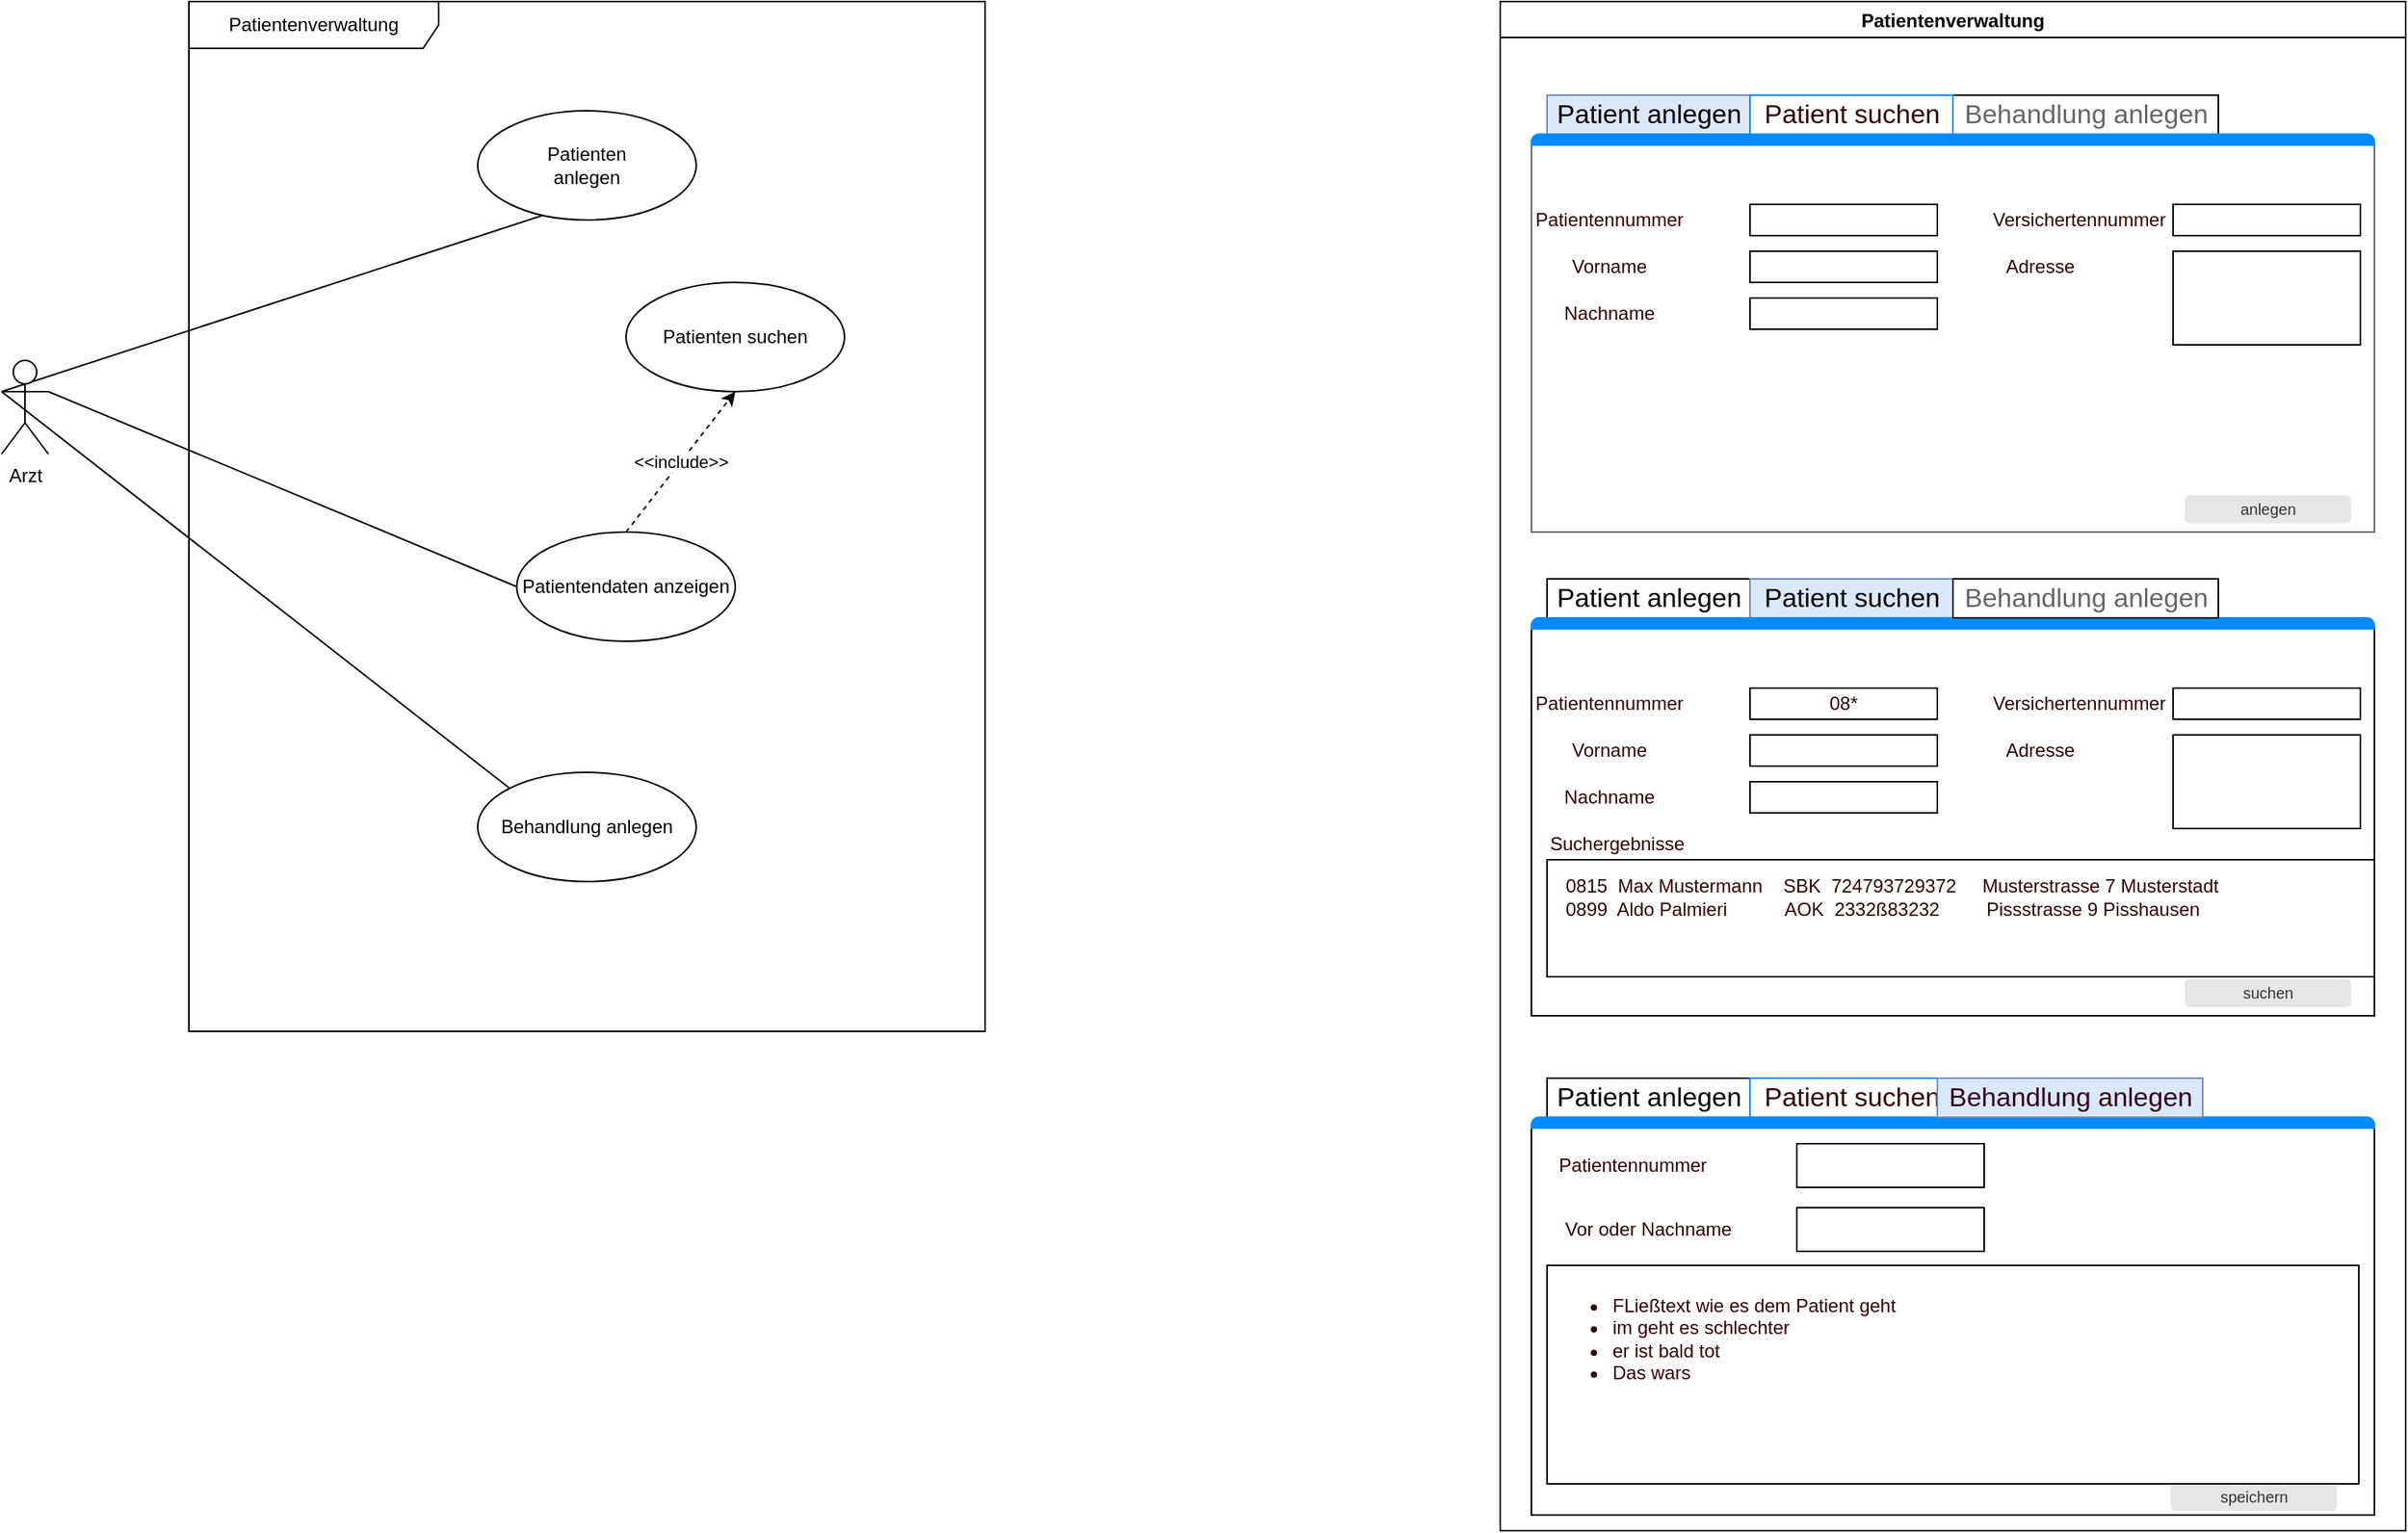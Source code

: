 <mxfile version="14.4.3" type="device"><diagram id="MjQaNmqMTcD4Cl8anCoJ" name="Page-1"><mxGraphModel dx="1422" dy="822" grid="1" gridSize="10" guides="1" tooltips="1" connect="1" arrows="1" fold="1" page="1" pageScale="1" pageWidth="827" pageHeight="1169" math="0" shadow="0"><root><mxCell id="0"/><mxCell id="1" parent="0"/><mxCell id="6mQwZUbDaIPTyTt8Mrx2-4" value="Patientenverwaltung" style="shape=umlFrame;whiteSpace=wrap;html=1;width=160;height=30;" parent="1" vertex="1"><mxGeometry x="190" width="510" height="660" as="geometry"/></mxCell><mxCell id="6mQwZUbDaIPTyTt8Mrx2-9" style="edgeStyle=none;rounded=0;orthogonalLoop=1;jettySize=auto;html=1;exitX=0;exitY=0.333;exitDx=0;exitDy=0;exitPerimeter=0;entryX=1;entryY=0.5;entryDx=0;entryDy=0;endArrow=none;endFill=0;" parent="1" source="6mQwZUbDaIPTyTt8Mrx2-5" target="6mQwZUbDaIPTyTt8Mrx2-6" edge="1"><mxGeometry relative="1" as="geometry"/></mxCell><mxCell id="6mQwZUbDaIPTyTt8Mrx2-14" style="edgeStyle=none;rounded=0;orthogonalLoop=1;jettySize=auto;html=1;exitX=0;exitY=0.333;exitDx=0;exitDy=0;exitPerimeter=0;entryX=0;entryY=0;entryDx=0;entryDy=0;endArrow=none;endFill=0;" parent="1" source="6mQwZUbDaIPTyTt8Mrx2-5" target="6mQwZUbDaIPTyTt8Mrx2-13" edge="1"><mxGeometry relative="1" as="geometry"/></mxCell><mxCell id="3Y3j3RP897nfm7mWH6w_-1" style="edgeStyle=none;rounded=0;orthogonalLoop=1;jettySize=auto;html=1;exitX=1;exitY=0.333;exitDx=0;exitDy=0;exitPerimeter=0;entryX=0;entryY=0.5;entryDx=0;entryDy=0;endArrow=none;endFill=0;" edge="1" parent="1" source="6mQwZUbDaIPTyTt8Mrx2-5" target="6mQwZUbDaIPTyTt8Mrx2-7"><mxGeometry relative="1" as="geometry"/></mxCell><mxCell id="6mQwZUbDaIPTyTt8Mrx2-5" value="Arzt" style="shape=umlActor;verticalLabelPosition=bottom;verticalAlign=top;html=1;" parent="1" vertex="1"><mxGeometry x="70" y="230" width="30" height="60" as="geometry"/></mxCell><mxCell id="6mQwZUbDaIPTyTt8Mrx2-6" value="Patienten&lt;br&gt;anlegen" style="ellipse;whiteSpace=wrap;html=1;" parent="1" vertex="1"><mxGeometry x="375" y="70" width="140" height="70" as="geometry"/></mxCell><mxCell id="6mQwZUbDaIPTyTt8Mrx2-7" value="Patientendaten anzeigen" style="ellipse;whiteSpace=wrap;html=1;" parent="1" vertex="1"><mxGeometry x="400" y="340" width="140" height="70" as="geometry"/></mxCell><mxCell id="6mQwZUbDaIPTyTt8Mrx2-11" value="&amp;lt;&amp;lt;include&amp;gt;&amp;gt;" style="edgeStyle=none;rounded=0;orthogonalLoop=1;jettySize=auto;html=1;exitX=0.5;exitY=0;exitDx=0;exitDy=0;endArrow=classic;endFill=1;dashed=1;entryX=0.5;entryY=1;entryDx=0;entryDy=0;" parent="1" source="6mQwZUbDaIPTyTt8Mrx2-7" target="6mQwZUbDaIPTyTt8Mrx2-8" edge="1"><mxGeometry relative="1" as="geometry"><mxPoint x="770" y="300" as="targetPoint"/></mxGeometry></mxCell><mxCell id="6mQwZUbDaIPTyTt8Mrx2-8" value="Patienten suchen" style="ellipse;whiteSpace=wrap;html=1;" parent="1" vertex="1"><mxGeometry x="470" y="180" width="140" height="70" as="geometry"/></mxCell><mxCell id="6mQwZUbDaIPTyTt8Mrx2-12" value="Patientenverwaltung" style="swimlane;" parent="1" vertex="1"><mxGeometry x="1030" width="580" height="980" as="geometry"/></mxCell><mxCell id="6mQwZUbDaIPTyTt8Mrx2-18" value="Behandlung anlegen" style="strokeColor=inherit;fillColor=inherit;gradientColor=inherit;strokeWidth=1;shadow=0;dashed=0;align=center;html=1;shape=mxgraph.mockup.containers.rrect;rSize=0;fontSize=17;fontColor=#666666;gradientColor=none;" parent="6mQwZUbDaIPTyTt8Mrx2-12" vertex="1"><mxGeometry width="170" height="25" relative="1" as="geometry"><mxPoint x="290" y="60" as="offset"/></mxGeometry></mxCell><mxCell id="6mQwZUbDaIPTyTt8Mrx2-29" value="" style="strokeWidth=1;shadow=0;dashed=0;align=center;html=1;shape=mxgraph.mockup.containers.marginRect2;rectMarginTop=32;" parent="6mQwZUbDaIPTyTt8Mrx2-12" vertex="1"><mxGeometry x="20" y="690" width="540" height="280" as="geometry"/></mxCell><mxCell id="6mQwZUbDaIPTyTt8Mrx2-30" value="Patient anlegen" style="strokeWidth=1;shadow=0;dashed=0;align=center;html=1;shape=mxgraph.mockup.containers.rrect;rSize=0;fontSize=17;" parent="6mQwZUbDaIPTyTt8Mrx2-29" vertex="1"><mxGeometry width="130" height="25" relative="1" as="geometry"><mxPoint x="10" as="offset"/></mxGeometry></mxCell><mxCell id="6mQwZUbDaIPTyTt8Mrx2-31" value="Patient suchen" style="strokeWidth=1;shadow=0;dashed=0;align=center;html=1;shape=mxgraph.mockup.containers.rrect;rSize=0;fontSize=17;strokeColor=#008cff;fillColor=#FFFFFF;fontColor=#330000;" parent="6mQwZUbDaIPTyTt8Mrx2-29" vertex="1"><mxGeometry width="130" height="25" relative="1" as="geometry"><mxPoint x="140" as="offset"/></mxGeometry></mxCell><mxCell id="6mQwZUbDaIPTyTt8Mrx2-32" value="" style="strokeWidth=1;shadow=0;dashed=0;align=center;html=1;shape=mxgraph.mockup.containers.topButton;rSize=5;strokeColor=#008cff;fillColor=#008cff;gradientColor=none;resizeWidth=1;movable=0;deletable=1;" parent="6mQwZUbDaIPTyTt8Mrx2-29" vertex="1"><mxGeometry width="540" height="7" relative="1" as="geometry"><mxPoint y="25" as="offset"/></mxGeometry></mxCell><mxCell id="6mQwZUbDaIPTyTt8Mrx2-86" value="Patientennummer" style="text;html=1;strokeColor=none;fillColor=none;align=center;verticalAlign=middle;whiteSpace=wrap;rounded=0;fontColor=#330000;" parent="6mQwZUbDaIPTyTt8Mrx2-29" vertex="1"><mxGeometry x="10" y="42" width="110" height="28" as="geometry"/></mxCell><mxCell id="6mQwZUbDaIPTyTt8Mrx2-87" value="Vor oder Nachname" style="text;html=1;strokeColor=none;fillColor=none;align=center;verticalAlign=middle;whiteSpace=wrap;rounded=0;fontColor=#330000;" parent="6mQwZUbDaIPTyTt8Mrx2-29" vertex="1"><mxGeometry x="10" y="82.963" width="130" height="28" as="geometry"/></mxCell><mxCell id="6mQwZUbDaIPTyTt8Mrx2-88" value="" style="rounded=0;whiteSpace=wrap;html=1;fillColor=#FFFFFF;fontColor=#330000;" parent="6mQwZUbDaIPTyTt8Mrx2-29" vertex="1"><mxGeometry x="170" y="42" width="120" height="28" as="geometry"/></mxCell><mxCell id="6mQwZUbDaIPTyTt8Mrx2-89" value="" style="rounded=0;whiteSpace=wrap;html=1;fillColor=#FFFFFF;fontColor=#330000;" parent="6mQwZUbDaIPTyTt8Mrx2-29" vertex="1"><mxGeometry x="170" y="82.963" width="120" height="28" as="geometry"/></mxCell><mxCell id="6mQwZUbDaIPTyTt8Mrx2-109" value="speichern" style="rounded=1;html=1;shadow=0;dashed=0;whiteSpace=wrap;fontSize=10;fillColor=#E6E6E6;align=center;strokeColor=#E6E6E6;fontColor=#333333;" parent="6mQwZUbDaIPTyTt8Mrx2-29" vertex="1"><mxGeometry x="410" y="260" width="105.5" height="16.88" as="geometry"/></mxCell><mxCell id="6mQwZUbDaIPTyTt8Mrx2-33" value="&lt;font color=&quot;#33001a&quot;&gt;Behandlung anlegen&lt;/font&gt;" style="strokeWidth=1;shadow=0;dashed=0;align=center;html=1;shape=mxgraph.mockup.containers.rrect;rSize=0;fontSize=17;strokeColor=#6c8ebf;fillColor=#dae8fc;" parent="6mQwZUbDaIPTyTt8Mrx2-12" vertex="1"><mxGeometry x="280" y="690" width="170" height="25" as="geometry"/></mxCell><mxCell id="6mQwZUbDaIPTyTt8Mrx2-24" value="" style="strokeWidth=1;shadow=0;dashed=0;align=center;html=1;shape=mxgraph.mockup.containers.marginRect2;rectMarginTop=32;strokeColor=#666666;gradientColor=none;" parent="6mQwZUbDaIPTyTt8Mrx2-12" vertex="1"><mxGeometry x="20" y="60" width="540" height="280" as="geometry"/></mxCell><mxCell id="6mQwZUbDaIPTyTt8Mrx2-25" value="Patient anlegen" style="strokeColor=#6c8ebf;fillColor=#dae8fc;strokeWidth=1;shadow=0;dashed=0;align=center;html=1;shape=mxgraph.mockup.containers.rrect;rSize=0;fontSize=17;gradientColor=none;" parent="6mQwZUbDaIPTyTt8Mrx2-24" vertex="1"><mxGeometry width="130" height="25" relative="1" as="geometry"><mxPoint x="10" as="offset"/></mxGeometry></mxCell><mxCell id="6mQwZUbDaIPTyTt8Mrx2-26" value="Patient suchen" style="strokeWidth=1;shadow=0;dashed=0;align=center;html=1;shape=mxgraph.mockup.containers.rrect;rSize=0;fontSize=17;strokeColor=#008cff;fillColor=#FFFFFF;fontColor=#330000;" parent="6mQwZUbDaIPTyTt8Mrx2-24" vertex="1"><mxGeometry width="130" height="25" relative="1" as="geometry"><mxPoint x="140" as="offset"/></mxGeometry></mxCell><mxCell id="6mQwZUbDaIPTyTt8Mrx2-27" value="" style="strokeWidth=1;shadow=0;dashed=0;align=center;html=1;shape=mxgraph.mockup.containers.topButton;rSize=5;strokeColor=#008cff;fillColor=#008cff;gradientColor=none;resizeWidth=1;movable=0;deletable=1;" parent="6mQwZUbDaIPTyTt8Mrx2-24" vertex="1"><mxGeometry width="540" height="7" relative="1" as="geometry"><mxPoint y="25" as="offset"/></mxGeometry></mxCell><mxCell id="6mQwZUbDaIPTyTt8Mrx2-36" value="Patientennummer" style="text;html=1;strokeColor=none;fillColor=none;align=center;verticalAlign=middle;whiteSpace=wrap;rounded=0;fontColor=#330000;" parent="6mQwZUbDaIPTyTt8Mrx2-24" vertex="1"><mxGeometry y="70" width="100" height="20" as="geometry"/></mxCell><mxCell id="6mQwZUbDaIPTyTt8Mrx2-37" value="Vorname" style="text;html=1;strokeColor=none;fillColor=none;align=center;verticalAlign=middle;whiteSpace=wrap;rounded=0;fontColor=#330000;" parent="6mQwZUbDaIPTyTt8Mrx2-24" vertex="1"><mxGeometry y="100" width="100" height="20" as="geometry"/></mxCell><mxCell id="6mQwZUbDaIPTyTt8Mrx2-56" value="Nachname" style="text;html=1;strokeColor=none;fillColor=none;align=center;verticalAlign=middle;whiteSpace=wrap;rounded=0;fontColor=#330000;" parent="6mQwZUbDaIPTyTt8Mrx2-24" vertex="1"><mxGeometry y="130" width="100" height="20" as="geometry"/></mxCell><mxCell id="6mQwZUbDaIPTyTt8Mrx2-57" value="Versichertennummer" style="text;html=1;strokeColor=none;fillColor=none;align=center;verticalAlign=middle;whiteSpace=wrap;rounded=0;fontColor=#330000;" parent="6mQwZUbDaIPTyTt8Mrx2-24" vertex="1"><mxGeometry x="291" y="70" width="120" height="20" as="geometry"/></mxCell><mxCell id="6mQwZUbDaIPTyTt8Mrx2-58" value="Adresse" style="text;html=1;strokeColor=none;fillColor=none;align=center;verticalAlign=middle;whiteSpace=wrap;rounded=0;fontColor=#330000;" parent="6mQwZUbDaIPTyTt8Mrx2-24" vertex="1"><mxGeometry x="291" y="100" width="70" height="20" as="geometry"/></mxCell><mxCell id="6mQwZUbDaIPTyTt8Mrx2-59" value="" style="rounded=0;whiteSpace=wrap;html=1;fillColor=#FFFFFF;fontColor=#330000;" parent="6mQwZUbDaIPTyTt8Mrx2-24" vertex="1"><mxGeometry x="140" y="70" width="120" height="20" as="geometry"/></mxCell><mxCell id="6mQwZUbDaIPTyTt8Mrx2-60" value="" style="rounded=0;whiteSpace=wrap;html=1;fillColor=#FFFFFF;fontColor=#330000;" parent="6mQwZUbDaIPTyTt8Mrx2-24" vertex="1"><mxGeometry x="140" y="100" width="120" height="20" as="geometry"/></mxCell><mxCell id="6mQwZUbDaIPTyTt8Mrx2-61" value="" style="rounded=0;whiteSpace=wrap;html=1;fillColor=#FFFFFF;fontColor=#330000;" parent="6mQwZUbDaIPTyTt8Mrx2-24" vertex="1"><mxGeometry x="140" y="130" width="120" height="20" as="geometry"/></mxCell><mxCell id="6mQwZUbDaIPTyTt8Mrx2-62" value="" style="rounded=0;whiteSpace=wrap;html=1;fillColor=#FFFFFF;fontColor=#330000;" parent="6mQwZUbDaIPTyTt8Mrx2-24" vertex="1"><mxGeometry x="411" y="70" width="120" height="20" as="geometry"/></mxCell><mxCell id="6mQwZUbDaIPTyTt8Mrx2-63" value="" style="rounded=0;whiteSpace=wrap;html=1;fillColor=#FFFFFF;fontColor=#330000;" parent="6mQwZUbDaIPTyTt8Mrx2-24" vertex="1"><mxGeometry x="411" y="100" width="120" height="60" as="geometry"/></mxCell><mxCell id="6mQwZUbDaIPTyTt8Mrx2-65" value="anlegen" style="rounded=1;html=1;shadow=0;dashed=0;whiteSpace=wrap;fontSize=10;fillColor=#E6E6E6;align=center;strokeColor=#E6E6E6;fontColor=#333333;" parent="6mQwZUbDaIPTyTt8Mrx2-24" vertex="1"><mxGeometry x="419" y="257" width="105.5" height="16.88" as="geometry"/></mxCell><mxCell id="6mQwZUbDaIPTyTt8Mrx2-66" value="" style="strokeWidth=1;shadow=0;dashed=0;align=center;html=1;shape=mxgraph.mockup.containers.marginRect2;rectMarginTop=32;" parent="6mQwZUbDaIPTyTt8Mrx2-12" vertex="1"><mxGeometry x="20" y="370" width="540" height="280" as="geometry"/></mxCell><mxCell id="6mQwZUbDaIPTyTt8Mrx2-67" value="Patient anlegen" style="strokeWidth=1;shadow=0;dashed=0;align=center;html=1;shape=mxgraph.mockup.containers.rrect;rSize=0;fontSize=17;" parent="6mQwZUbDaIPTyTt8Mrx2-66" vertex="1"><mxGeometry width="130" height="25" relative="1" as="geometry"><mxPoint x="10" as="offset"/></mxGeometry></mxCell><mxCell id="6mQwZUbDaIPTyTt8Mrx2-68" value="Patient suchen" style="strokeWidth=1;shadow=0;dashed=0;align=center;html=1;shape=mxgraph.mockup.containers.rrect;rSize=0;fontSize=17;strokeColor=#6c8ebf;fillColor=#dae8fc;" parent="6mQwZUbDaIPTyTt8Mrx2-66" vertex="1"><mxGeometry width="130" height="25" relative="1" as="geometry"><mxPoint x="140" as="offset"/></mxGeometry></mxCell><mxCell id="6mQwZUbDaIPTyTt8Mrx2-69" value="" style="strokeWidth=1;shadow=0;dashed=0;align=center;html=1;shape=mxgraph.mockup.containers.topButton;rSize=5;strokeColor=#008cff;fillColor=#008cff;gradientColor=none;resizeWidth=1;movable=0;deletable=1;" parent="6mQwZUbDaIPTyTt8Mrx2-66" vertex="1"><mxGeometry width="540" height="7" relative="1" as="geometry"><mxPoint y="25" as="offset"/></mxGeometry></mxCell><mxCell id="6mQwZUbDaIPTyTt8Mrx2-70" value="Patientennummer" style="text;html=1;strokeColor=none;fillColor=none;align=center;verticalAlign=middle;whiteSpace=wrap;rounded=0;fontColor=#330000;" parent="6mQwZUbDaIPTyTt8Mrx2-66" vertex="1"><mxGeometry y="70" width="100" height="20" as="geometry"/></mxCell><mxCell id="6mQwZUbDaIPTyTt8Mrx2-71" value="Vorname" style="text;html=1;strokeColor=none;fillColor=none;align=center;verticalAlign=middle;whiteSpace=wrap;rounded=0;fontColor=#330000;" parent="6mQwZUbDaIPTyTt8Mrx2-66" vertex="1"><mxGeometry y="100" width="100" height="20" as="geometry"/></mxCell><mxCell id="6mQwZUbDaIPTyTt8Mrx2-72" value="Nachname" style="text;html=1;strokeColor=none;fillColor=none;align=center;verticalAlign=middle;whiteSpace=wrap;rounded=0;fontColor=#330000;" parent="6mQwZUbDaIPTyTt8Mrx2-66" vertex="1"><mxGeometry y="130" width="100" height="20" as="geometry"/></mxCell><mxCell id="6mQwZUbDaIPTyTt8Mrx2-73" value="Versichertennummer" style="text;html=1;strokeColor=none;fillColor=none;align=center;verticalAlign=middle;whiteSpace=wrap;rounded=0;fontColor=#330000;" parent="6mQwZUbDaIPTyTt8Mrx2-66" vertex="1"><mxGeometry x="291" y="70" width="120" height="20" as="geometry"/></mxCell><mxCell id="6mQwZUbDaIPTyTt8Mrx2-74" value="Adresse" style="text;html=1;strokeColor=none;fillColor=none;align=center;verticalAlign=middle;whiteSpace=wrap;rounded=0;fontColor=#330000;" parent="6mQwZUbDaIPTyTt8Mrx2-66" vertex="1"><mxGeometry x="291" y="100" width="70" height="20" as="geometry"/></mxCell><mxCell id="6mQwZUbDaIPTyTt8Mrx2-75" value="08*" style="rounded=0;whiteSpace=wrap;html=1;fillColor=#FFFFFF;fontColor=#330000;" parent="6mQwZUbDaIPTyTt8Mrx2-66" vertex="1"><mxGeometry x="140" y="70" width="120" height="20" as="geometry"/></mxCell><mxCell id="6mQwZUbDaIPTyTt8Mrx2-76" value="" style="rounded=0;whiteSpace=wrap;html=1;fillColor=#FFFFFF;fontColor=#330000;" parent="6mQwZUbDaIPTyTt8Mrx2-66" vertex="1"><mxGeometry x="140" y="100" width="120" height="20" as="geometry"/></mxCell><mxCell id="6mQwZUbDaIPTyTt8Mrx2-77" value="" style="rounded=0;whiteSpace=wrap;html=1;fillColor=#FFFFFF;fontColor=#330000;" parent="6mQwZUbDaIPTyTt8Mrx2-66" vertex="1"><mxGeometry x="140" y="130" width="120" height="20" as="geometry"/></mxCell><mxCell id="6mQwZUbDaIPTyTt8Mrx2-78" value="" style="rounded=0;whiteSpace=wrap;html=1;fillColor=#FFFFFF;fontColor=#330000;" parent="6mQwZUbDaIPTyTt8Mrx2-66" vertex="1"><mxGeometry x="411" y="70" width="120" height="20" as="geometry"/></mxCell><mxCell id="6mQwZUbDaIPTyTt8Mrx2-79" value="" style="rounded=0;whiteSpace=wrap;html=1;fillColor=#FFFFFF;fontColor=#330000;" parent="6mQwZUbDaIPTyTt8Mrx2-66" vertex="1"><mxGeometry x="411" y="100" width="120" height="60" as="geometry"/></mxCell><mxCell id="6mQwZUbDaIPTyTt8Mrx2-80" value="suchen" style="rounded=1;html=1;shadow=0;dashed=0;whiteSpace=wrap;fontSize=10;fillColor=#E6E6E6;align=center;strokeColor=#E6E6E6;fontColor=#333333;" parent="6mQwZUbDaIPTyTt8Mrx2-66" vertex="1"><mxGeometry x="419" y="257" width="105.5" height="16.88" as="geometry"/></mxCell><mxCell id="6mQwZUbDaIPTyTt8Mrx2-83" value="Suchergebnisse" style="text;html=1;strokeColor=none;fillColor=none;align=center;verticalAlign=middle;whiteSpace=wrap;rounded=0;fontColor=#330000;" parent="6mQwZUbDaIPTyTt8Mrx2-66" vertex="1"><mxGeometry x="10" y="160" width="90" height="20" as="geometry"/></mxCell><mxCell id="6mQwZUbDaIPTyTt8Mrx2-84" value="" style="rounded=0;whiteSpace=wrap;html=1;fillColor=#FFFFFF;fontColor=#330000;" parent="6mQwZUbDaIPTyTt8Mrx2-66" vertex="1"><mxGeometry x="10" y="180" width="530" height="75" as="geometry"/></mxCell><mxCell id="6mQwZUbDaIPTyTt8Mrx2-85" value="0815&amp;nbsp; Max Mustermann&amp;nbsp; &amp;nbsp; SBK&amp;nbsp; 724793729372&amp;nbsp; &amp;nbsp; &amp;nbsp;Musterstrasse 7 Musterstadt&lt;br&gt;0899&amp;nbsp; Aldo Palmieri&amp;nbsp; &amp;nbsp; &amp;nbsp; &amp;nbsp; &amp;nbsp; &amp;nbsp;AOK&amp;nbsp; 2332ß83232&amp;nbsp; &amp;nbsp; &amp;nbsp; &amp;nbsp; &amp;nbsp;Pissstrasse 9 Pisshausen" style="text;html=1;strokeColor=none;fillColor=none;align=left;verticalAlign=middle;whiteSpace=wrap;rounded=0;fontColor=#330000;" parent="6mQwZUbDaIPTyTt8Mrx2-66" vertex="1"><mxGeometry x="20" y="194" width="430" height="20" as="geometry"/></mxCell><mxCell id="6mQwZUbDaIPTyTt8Mrx2-81" value="Behandlung anlegen" style="strokeColor=inherit;fillColor=inherit;gradientColor=inherit;strokeWidth=1;shadow=0;dashed=0;align=center;html=1;shape=mxgraph.mockup.containers.rrect;rSize=0;fontSize=17;fontColor=#666666;gradientColor=none;" parent="6mQwZUbDaIPTyTt8Mrx2-12" vertex="1"><mxGeometry x="290" y="370" width="170" height="25" as="geometry"/></mxCell><mxCell id="6mQwZUbDaIPTyTt8Mrx2-13" value="Behandlung anlegen" style="ellipse;whiteSpace=wrap;html=1;" parent="1" vertex="1"><mxGeometry x="375" y="494" width="140" height="70" as="geometry"/></mxCell><mxCell id="6mQwZUbDaIPTyTt8Mrx2-90" value="&lt;ul&gt;&lt;li&gt;FLießtext wie es dem Patient geht&lt;/li&gt;&lt;li&gt;im geht es schlechter&lt;/li&gt;&lt;li&gt;er ist bald tot&lt;/li&gt;&lt;li&gt;Das wars&lt;/li&gt;&lt;/ul&gt;" style="rounded=0;whiteSpace=wrap;html=1;fillColor=#FFFFFF;fontColor=#330000;align=left;verticalAlign=top;" parent="1" vertex="1"><mxGeometry x="1060" y="810" width="520" height="140" as="geometry"/></mxCell></root></mxGraphModel></diagram></mxfile>